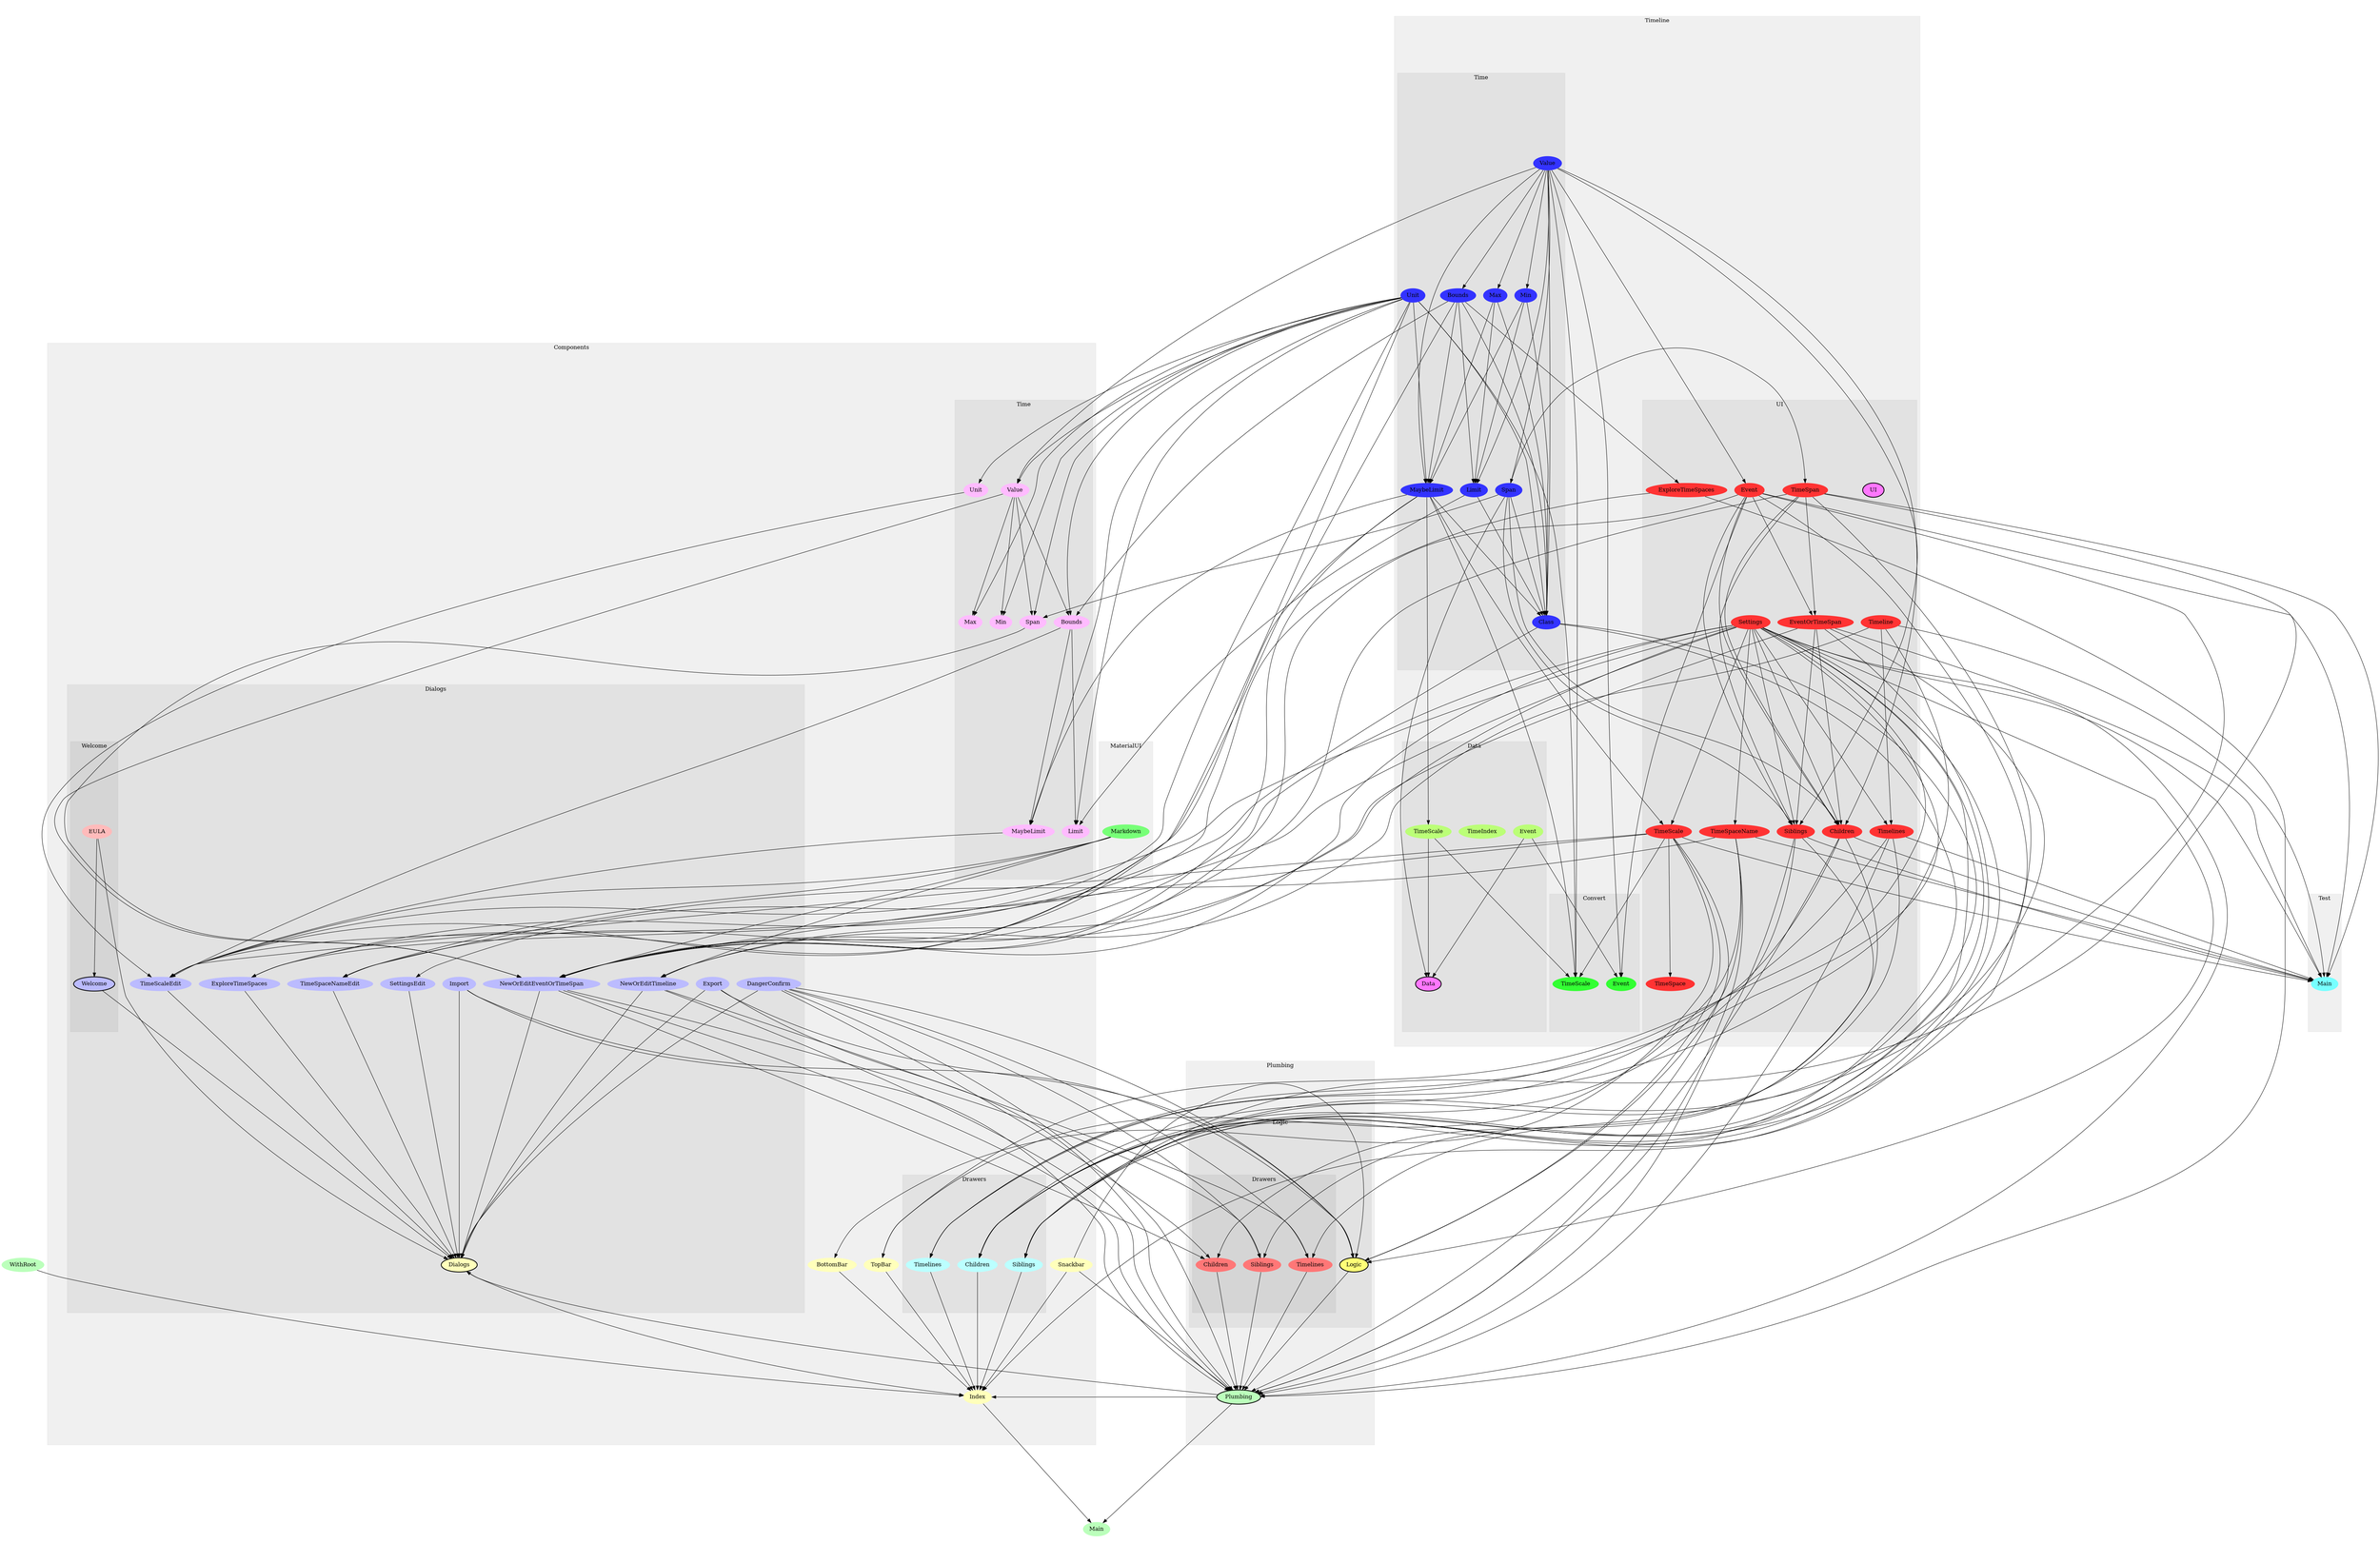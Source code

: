 digraph Modules {
size="48,32";
ratio="fill";
u6[label="WithRoot",style="filled",fillcolor="#bbffbb",penwidth="0"];
u34[label="Main",style="filled",fillcolor="#bbffbb",penwidth="0"];
subgraph cluster_0 {
label="Components";
color="#0000000F";
style="filled";
u19[label="Snackbar",style="filled",fillcolor="#ffffbb",penwidth="0"];
u20[label="BottomBar",style="filled",fillcolor="#ffffbb",penwidth="0"];
u21[label="TopBar",style="filled",fillcolor="#ffffbb",penwidth="0"];
u22[label="Index",style="filled",fillcolor="#ffffbb",penwidth="0"];
subgraph cluster_1 {
label="Dialogs";
color="#0000000F";
style="filled";
u7[label="Dialogs",style="filled,bold",fillcolor="#ffffbb"];
u23[label="TimeSpaceNameEdit",style="filled",fillcolor="#bbbbff",penwidth="0"];
u24[label="TimeScaleEdit",style="filled",fillcolor="#bbbbff",penwidth="0"];
u25[label="Import",style="filled",fillcolor="#bbbbff",penwidth="0"];
u26[label="NewOrEditEventOrTimeSpan",style="filled",fillcolor="#bbbbff",penwidth="0"];
u27[label="NewOrEditTimeline",style="filled",fillcolor="#bbbbff",penwidth="0"];
u28[label="ExploreTimeSpaces",style="filled",fillcolor="#bbbbff",penwidth="0"];
u30[label="Export",style="filled",fillcolor="#bbbbff",penwidth="0"];
u31[label="SettingsEdit",style="filled",fillcolor="#bbbbff",penwidth="0"];
u32[label="DangerConfirm",style="filled",fillcolor="#bbbbff",penwidth="0"];
subgraph cluster_2 {
label="Welcome";
color="#0000000F";
style="filled";
u29[label="Welcome",style="filled,bold",fillcolor="#bbbbff"];
u33[label="EULA",style="filled",fillcolor="#ffbbbb",penwidth="0"];

}

}
subgraph cluster_3 {
label="Drawers";
color="#0000000F";
style="filled";
u8[label="Siblings",style="filled",fillcolor="#bbffff",penwidth="0"];
u9[label="Timelines",style="filled",fillcolor="#bbffff",penwidth="0"];
u10[label="Children",style="filled",fillcolor="#bbffff",penwidth="0"];

}
subgraph cluster_4 {
label="Time";
color="#0000000F";
style="filled";
u11[label="Min",style="filled",fillcolor="#ffbbff",penwidth="0"];
u12[label="Unit",style="filled",fillcolor="#ffbbff",penwidth="0"];
u13[label="MaybeLimit",style="filled",fillcolor="#ffbbff",penwidth="0"];
u14[label="Limit",style="filled",fillcolor="#ffbbff",penwidth="0"];
u15[label="Value",style="filled",fillcolor="#ffbbff",penwidth="0"];
u16[label="Bounds",style="filled",fillcolor="#ffbbff",penwidth="0"];
u17[label="Max",style="filled",fillcolor="#ffbbff",penwidth="0"];
u18[label="Span",style="filled",fillcolor="#ffbbff",penwidth="0"];

}

}
subgraph cluster_5 {
label="MaterialUI";
color="#0000000F";
style="filled";
u5[label="Markdown",style="filled",fillcolor="#77ff77",penwidth="0"];

}
subgraph cluster_6 {
label="Plumbing";
color="#0000000F";
style="filled";
u0[label="Plumbing",style="filled,bold",fillcolor="#bbffbb"];
subgraph cluster_7 {
label="Logic";
color="#0000000F";
style="filled";
u4[label="Logic",style="filled,bold",fillcolor="#ffff77"];
subgraph cluster_8 {
label="Drawers";
color="#0000000F";
style="filled";
u1[label="Siblings",style="filled",fillcolor="#ff7777",penwidth="0"];
u2[label="Timelines",style="filled",fillcolor="#ff7777",penwidth="0"];
u3[label="Children",style="filled",fillcolor="#ff7777",penwidth="0"];

}

}

}
subgraph cluster_9 {
label="Test";
color="#0000000F";
style="filled";
u35[label="Main",style="filled",fillcolor="#77ffff",penwidth="0"];

}
subgraph cluster_10 {
label="Timeline";
color="#0000000F";
style="filled";
subgraph cluster_11 {
label="Convert";
color="#0000000F";
style="filled";
u53[label="Event",style="filled",fillcolor="#33ff33",penwidth="0"];
u54[label="TimeScale",style="filled",fillcolor="#33ff33",penwidth="0"];

}
subgraph cluster_12 {
label="Data";
color="#0000000F";
style="filled";
u40[label="Data",style="filled,bold",fillcolor="#ff77ff"];
u37[label="Event",style="filled",fillcolor="#bbff77",penwidth="0"];
u38[label="TimeIndex",style="filled",fillcolor="#bbff77",penwidth="0"];
u39[label="TimeScale",style="filled",fillcolor="#bbff77",penwidth="0"];

}
subgraph cluster_13 {
label="Time";
color="#0000000F";
style="filled";
u55[label="Min",style="filled",fillcolor="#3333ff",penwidth="0"];
u56[label="Class",style="filled",fillcolor="#3333ff",penwidth="0"];
u57[label="Unit",style="filled",fillcolor="#3333ff",penwidth="0"];
u58[label="MaybeLimit",style="filled",fillcolor="#3333ff",penwidth="0"];
u59[label="Limit",style="filled",fillcolor="#3333ff",penwidth="0"];
u60[label="Value",style="filled",fillcolor="#3333ff",penwidth="0"];
u61[label="Bounds",style="filled",fillcolor="#3333ff",penwidth="0"];
u62[label="Max",style="filled",fillcolor="#3333ff",penwidth="0"];
u63[label="Span",style="filled",fillcolor="#3333ff",penwidth="0"];

}
subgraph cluster_14 {
label="UI";
color="#0000000F";
style="filled";
u36[label="UI",style="filled,bold",fillcolor="#ff77ff"];
u41[label="TimeSpan",style="filled",fillcolor="#ff3333",penwidth="0"];
u42[label="Siblings",style="filled",fillcolor="#ff3333",penwidth="0"];
u43[label="Timelines",style="filled",fillcolor="#ff3333",penwidth="0"];
u44[label="Settings",style="filled",fillcolor="#ff3333",penwidth="0"];
u45[label="Event",style="filled",fillcolor="#ff3333",penwidth="0"];
u46[label="TimeSpace",style="filled",fillcolor="#ff3333",penwidth="0"];
u47[label="ExploreTimeSpaces",style="filled",fillcolor="#ff3333",penwidth="0"];
u48[label="TimeScale",style="filled",fillcolor="#ff3333",penwidth="0"];
u49[label="Timeline",style="filled",fillcolor="#ff3333",penwidth="0"];
u50[label="Children",style="filled",fillcolor="#ff3333",penwidth="0"];
u51[label="TimeSpaceName",style="filled",fillcolor="#ff3333",penwidth="0"];
u52[label="EventOrTimeSpan",style="filled",fillcolor="#ff3333",penwidth="0"];

}

}
u1 -> u0;
u2 -> u0;
u3 -> u0;
u4 -> u0;
u19 -> u0;
u25 -> u0;
u26 -> u0;
u27 -> u0;
u30 -> u0;
u32 -> u0;
u42 -> u0;
u43 -> u0;
u44 -> u0;
u47 -> u0;
u48 -> u0;
u50 -> u0;
u51 -> u0;
u26 -> u1;
u32 -> u1;
u42 -> u1;
u27 -> u2;
u32 -> u2;
u43 -> u2;
u26 -> u3;
u32 -> u3;
u50 -> u3;
u19 -> u4;
u25 -> u4;
u30 -> u4;
u32 -> u4;
u44 -> u4;
u48 -> u4;
u51 -> u4;
u0 -> u7;
u23 -> u7;
u24 -> u7;
u25 -> u7;
u26 -> u7;
u27 -> u7;
u28 -> u7;
u29 -> u7;
u30 -> u7;
u31 -> u7;
u32 -> u7;
u33 -> u7;
u41 -> u8;
u42 -> u8;
u44 -> u8;
u45 -> u8;
u52 -> u8;
u56 -> u8;
u43 -> u9;
u44 -> u9;
u49 -> u9;
u41 -> u10;
u44 -> u10;
u45 -> u10;
u50 -> u10;
u52 -> u10;
u56 -> u10;
u15 -> u11;
u57 -> u11;
u57 -> u12;
u16 -> u13;
u57 -> u13;
u58 -> u13;
u16 -> u14;
u57 -> u14;
u59 -> u14;
u57 -> u15;
u60 -> u15;
u15 -> u16;
u57 -> u16;
u61 -> u16;
u15 -> u17;
u57 -> u17;
u15 -> u18;
u57 -> u18;
u63 -> u18;
u48 -> u20;
u44 -> u21;
u51 -> u21;
u0 -> u22;
u6 -> u22;
u7 -> u22;
u8 -> u22;
u9 -> u22;
u10 -> u22;
u19 -> u22;
u20 -> u22;
u21 -> u22;
u44 -> u22;
u5 -> u23;
u44 -> u23;
u51 -> u23;
u5 -> u24;
u12 -> u24;
u13 -> u24;
u16 -> u24;
u44 -> u24;
u48 -> u24;
u57 -> u24;
u58 -> u24;
u5 -> u26;
u15 -> u26;
u18 -> u26;
u41 -> u26;
u44 -> u26;
u45 -> u26;
u48 -> u26;
u52 -> u26;
u57 -> u26;
u58 -> u26;
u5 -> u27;
u44 -> u27;
u49 -> u27;
u47 -> u28;
u56 -> u28;
u61 -> u28;
u33 -> u29;
u44 -> u31;
u0 -> u34;
u22 -> u34;
u41 -> u35;
u42 -> u35;
u43 -> u35;
u44 -> u35;
u45 -> u35;
u48 -> u35;
u49 -> u35;
u50 -> u35;
u51 -> u35;
u52 -> u35;
u58 -> u39;
u37 -> u40;
u39 -> u40;
u63 -> u40;
u63 -> u41;
u41 -> u42;
u44 -> u42;
u45 -> u42;
u52 -> u42;
u60 -> u42;
u63 -> u42;
u44 -> u43;
u49 -> u43;
u60 -> u45;
u48 -> u46;
u61 -> u47;
u44 -> u48;
u58 -> u48;
u41 -> u50;
u44 -> u50;
u45 -> u50;
u52 -> u50;
u60 -> u50;
u63 -> u50;
u44 -> u51;
u41 -> u52;
u45 -> u52;
u37 -> u53;
u45 -> u53;
u60 -> u53;
u39 -> u54;
u48 -> u54;
u57 -> u54;
u58 -> u54;
u60 -> u54;
u60 -> u55;
u55 -> u56;
u57 -> u56;
u58 -> u56;
u59 -> u56;
u60 -> u56;
u61 -> u56;
u62 -> u56;
u63 -> u56;
u55 -> u58;
u57 -> u58;
u60 -> u58;
u61 -> u58;
u62 -> u58;
u55 -> u59;
u60 -> u59;
u61 -> u59;
u62 -> u59;
u60 -> u61;
u60 -> u62;
u60 -> u63;

}
